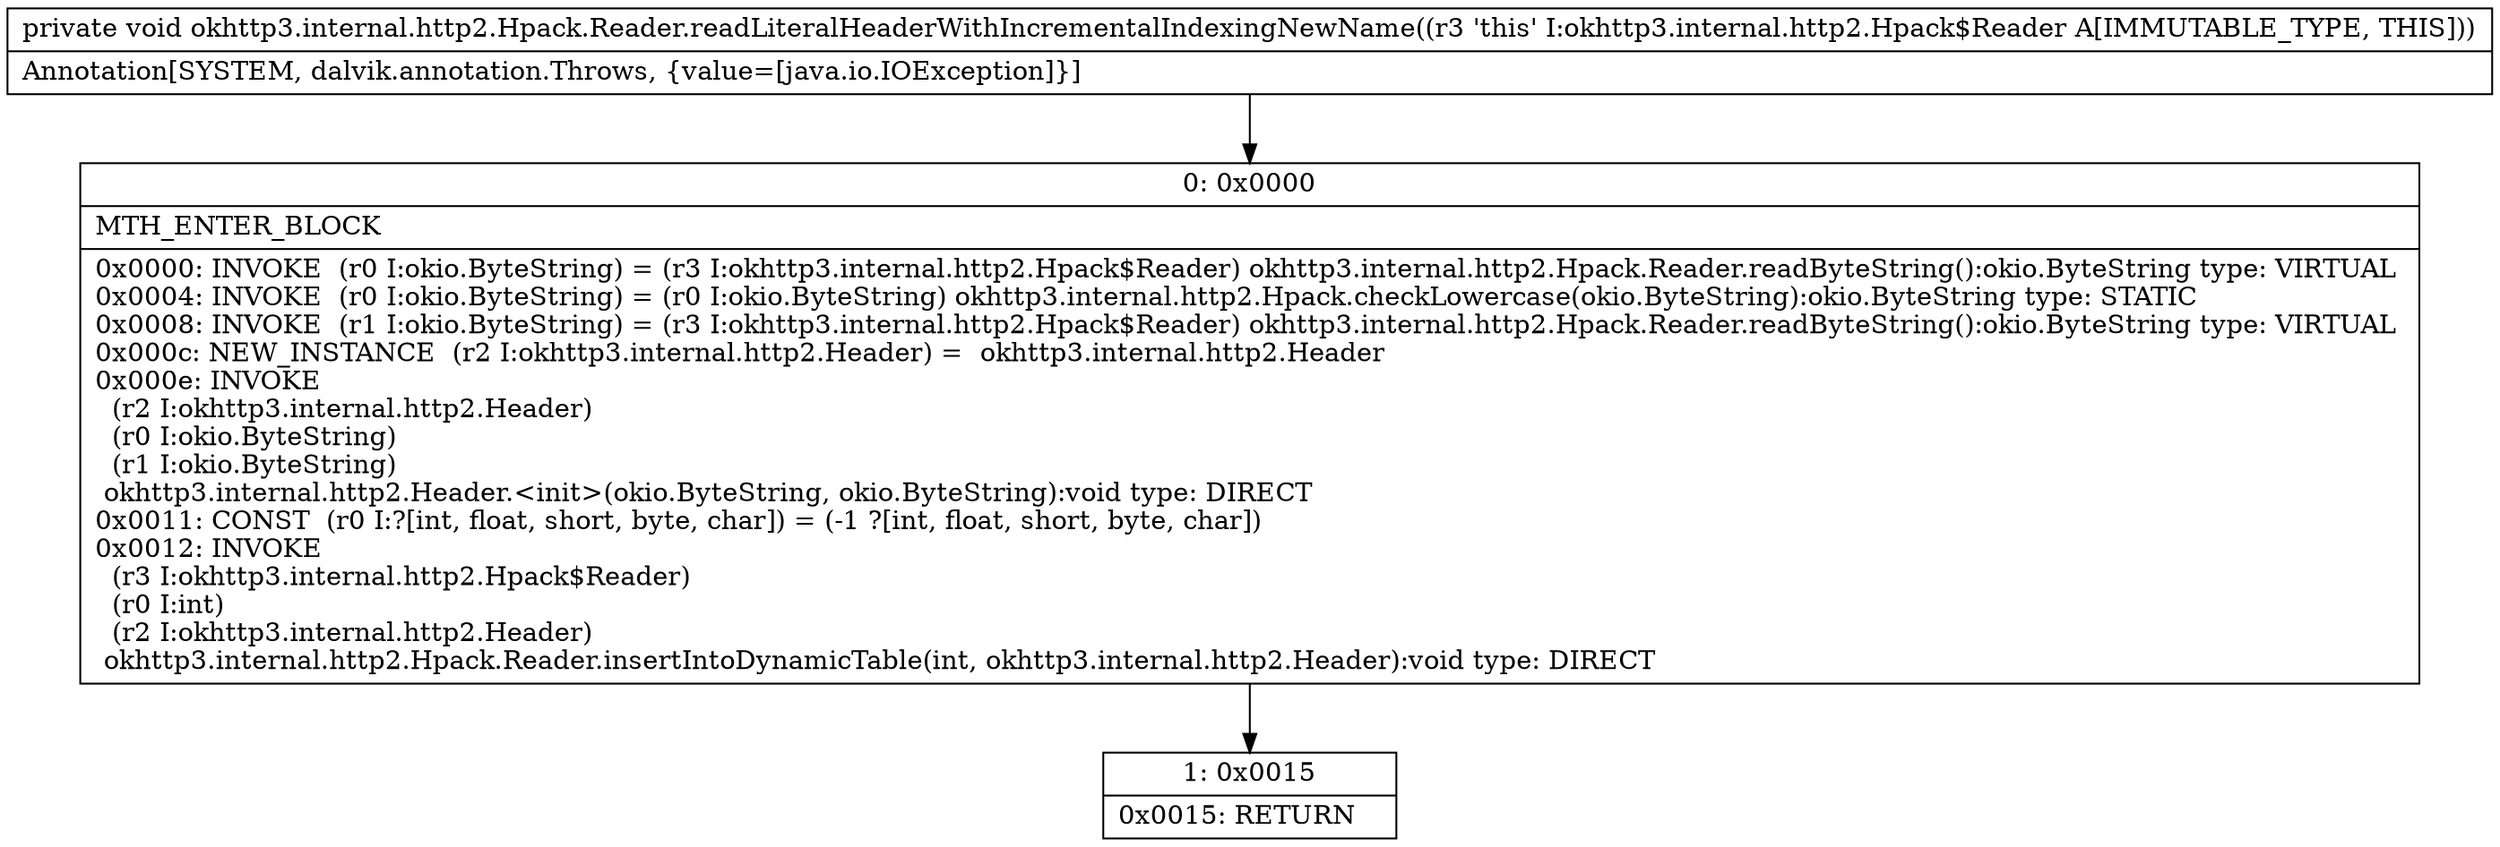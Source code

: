 digraph "CFG forokhttp3.internal.http2.Hpack.Reader.readLiteralHeaderWithIncrementalIndexingNewName()V" {
Node_0 [shape=record,label="{0\:\ 0x0000|MTH_ENTER_BLOCK\l|0x0000: INVOKE  (r0 I:okio.ByteString) = (r3 I:okhttp3.internal.http2.Hpack$Reader) okhttp3.internal.http2.Hpack.Reader.readByteString():okio.ByteString type: VIRTUAL \l0x0004: INVOKE  (r0 I:okio.ByteString) = (r0 I:okio.ByteString) okhttp3.internal.http2.Hpack.checkLowercase(okio.ByteString):okio.ByteString type: STATIC \l0x0008: INVOKE  (r1 I:okio.ByteString) = (r3 I:okhttp3.internal.http2.Hpack$Reader) okhttp3.internal.http2.Hpack.Reader.readByteString():okio.ByteString type: VIRTUAL \l0x000c: NEW_INSTANCE  (r2 I:okhttp3.internal.http2.Header) =  okhttp3.internal.http2.Header \l0x000e: INVOKE  \l  (r2 I:okhttp3.internal.http2.Header)\l  (r0 I:okio.ByteString)\l  (r1 I:okio.ByteString)\l okhttp3.internal.http2.Header.\<init\>(okio.ByteString, okio.ByteString):void type: DIRECT \l0x0011: CONST  (r0 I:?[int, float, short, byte, char]) = (\-1 ?[int, float, short, byte, char]) \l0x0012: INVOKE  \l  (r3 I:okhttp3.internal.http2.Hpack$Reader)\l  (r0 I:int)\l  (r2 I:okhttp3.internal.http2.Header)\l okhttp3.internal.http2.Hpack.Reader.insertIntoDynamicTable(int, okhttp3.internal.http2.Header):void type: DIRECT \l}"];
Node_1 [shape=record,label="{1\:\ 0x0015|0x0015: RETURN   \l}"];
MethodNode[shape=record,label="{private void okhttp3.internal.http2.Hpack.Reader.readLiteralHeaderWithIncrementalIndexingNewName((r3 'this' I:okhttp3.internal.http2.Hpack$Reader A[IMMUTABLE_TYPE, THIS]))  | Annotation[SYSTEM, dalvik.annotation.Throws, \{value=[java.io.IOException]\}]\l}"];
MethodNode -> Node_0;
Node_0 -> Node_1;
}

